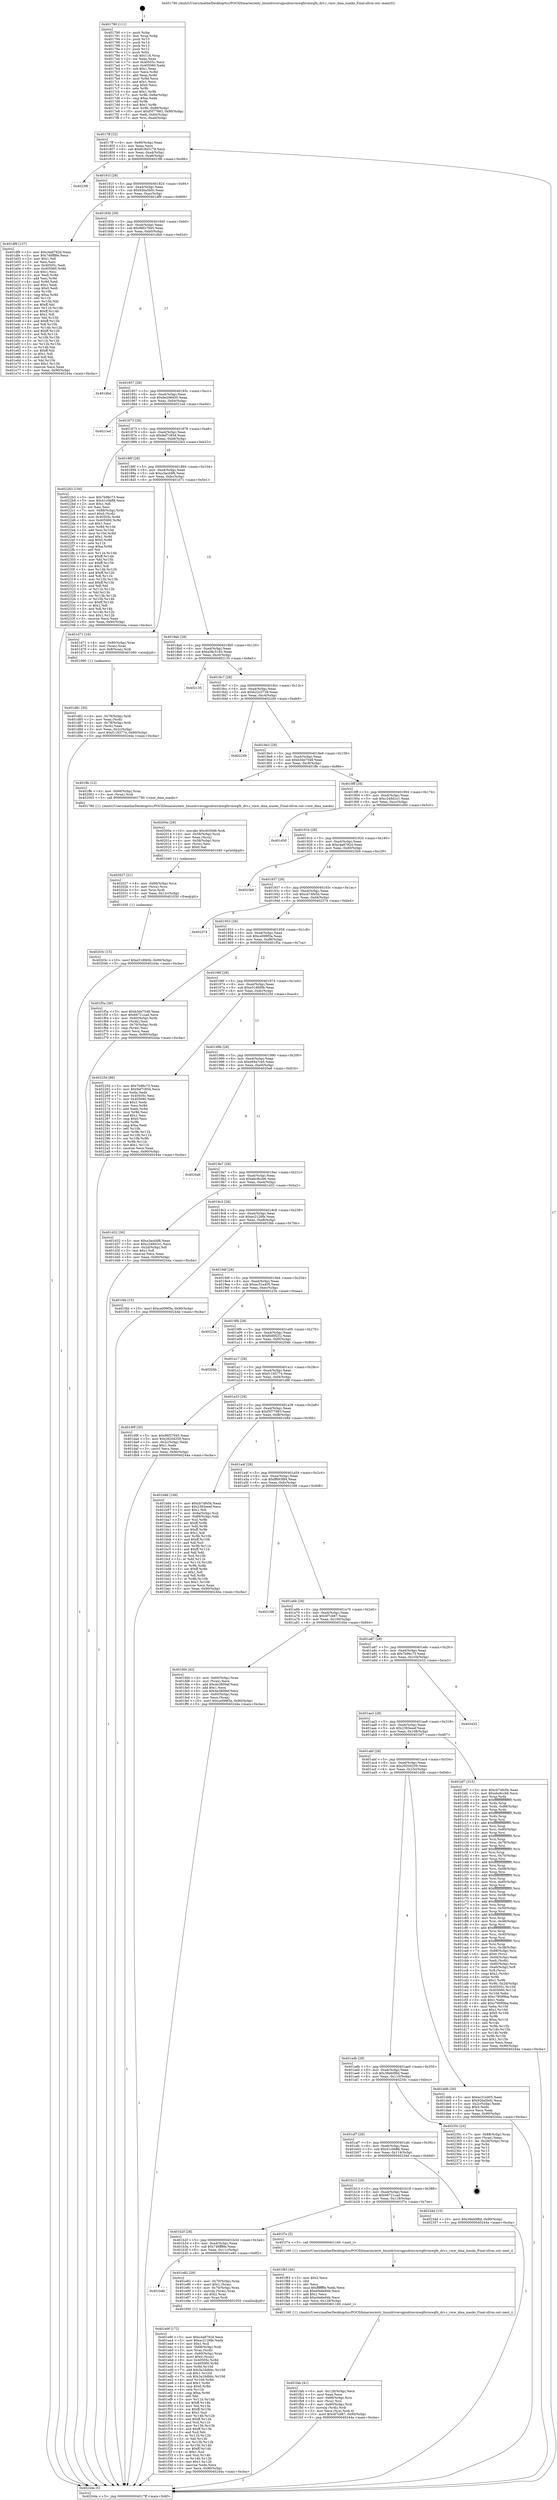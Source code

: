 digraph "0x401790" {
  label = "0x401790 (/mnt/c/Users/mathe/Desktop/tcc/POCII/binaries/extr_linuxdriversgpudrmvmwgfxvmwgfx_drv.c_vmw_dma_masks_Final-ollvm.out::main(0))"
  labelloc = "t"
  node[shape=record]

  Entry [label="",width=0.3,height=0.3,shape=circle,fillcolor=black,style=filled]
  "0x4017ff" [label="{
     0x4017ff [32]\l
     | [instrs]\l
     &nbsp;&nbsp;0x4017ff \<+6\>: mov -0x90(%rbp),%eax\l
     &nbsp;&nbsp;0x401805 \<+2\>: mov %eax,%ecx\l
     &nbsp;&nbsp;0x401807 \<+6\>: sub $0x81845179,%ecx\l
     &nbsp;&nbsp;0x40180d \<+6\>: mov %eax,-0xa4(%rbp)\l
     &nbsp;&nbsp;0x401813 \<+6\>: mov %ecx,-0xa8(%rbp)\l
     &nbsp;&nbsp;0x401819 \<+6\>: je 00000000004023f6 \<main+0xc66\>\l
  }"]
  "0x4023f6" [label="{
     0x4023f6\l
  }", style=dashed]
  "0x40181f" [label="{
     0x40181f [28]\l
     | [instrs]\l
     &nbsp;&nbsp;0x40181f \<+5\>: jmp 0000000000401824 \<main+0x94\>\l
     &nbsp;&nbsp;0x401824 \<+6\>: mov -0xa4(%rbp),%eax\l
     &nbsp;&nbsp;0x40182a \<+5\>: sub $0x926a5b0c,%eax\l
     &nbsp;&nbsp;0x40182f \<+6\>: mov %eax,-0xac(%rbp)\l
     &nbsp;&nbsp;0x401835 \<+6\>: je 0000000000401df9 \<main+0x669\>\l
  }"]
  Exit [label="",width=0.3,height=0.3,shape=circle,fillcolor=black,style=filled,peripheries=2]
  "0x401df9" [label="{
     0x401df9 [137]\l
     | [instrs]\l
     &nbsp;&nbsp;0x401df9 \<+5\>: mov $0xc4a8792d,%eax\l
     &nbsp;&nbsp;0x401dfe \<+5\>: mov $0x746ff8fe,%ecx\l
     &nbsp;&nbsp;0x401e03 \<+2\>: mov $0x1,%dl\l
     &nbsp;&nbsp;0x401e05 \<+2\>: xor %esi,%esi\l
     &nbsp;&nbsp;0x401e07 \<+7\>: mov 0x40505c,%edi\l
     &nbsp;&nbsp;0x401e0e \<+8\>: mov 0x405060,%r8d\l
     &nbsp;&nbsp;0x401e16 \<+3\>: sub $0x1,%esi\l
     &nbsp;&nbsp;0x401e19 \<+3\>: mov %edi,%r9d\l
     &nbsp;&nbsp;0x401e1c \<+3\>: add %esi,%r9d\l
     &nbsp;&nbsp;0x401e1f \<+4\>: imul %r9d,%edi\l
     &nbsp;&nbsp;0x401e23 \<+3\>: and $0x1,%edi\l
     &nbsp;&nbsp;0x401e26 \<+3\>: cmp $0x0,%edi\l
     &nbsp;&nbsp;0x401e29 \<+4\>: sete %r10b\l
     &nbsp;&nbsp;0x401e2d \<+4\>: cmp $0xa,%r8d\l
     &nbsp;&nbsp;0x401e31 \<+4\>: setl %r11b\l
     &nbsp;&nbsp;0x401e35 \<+3\>: mov %r10b,%bl\l
     &nbsp;&nbsp;0x401e38 \<+3\>: xor $0xff,%bl\l
     &nbsp;&nbsp;0x401e3b \<+3\>: mov %r11b,%r14b\l
     &nbsp;&nbsp;0x401e3e \<+4\>: xor $0xff,%r14b\l
     &nbsp;&nbsp;0x401e42 \<+3\>: xor $0x1,%dl\l
     &nbsp;&nbsp;0x401e45 \<+3\>: mov %bl,%r15b\l
     &nbsp;&nbsp;0x401e48 \<+4\>: and $0xff,%r15b\l
     &nbsp;&nbsp;0x401e4c \<+3\>: and %dl,%r10b\l
     &nbsp;&nbsp;0x401e4f \<+3\>: mov %r14b,%r12b\l
     &nbsp;&nbsp;0x401e52 \<+4\>: and $0xff,%r12b\l
     &nbsp;&nbsp;0x401e56 \<+3\>: and %dl,%r11b\l
     &nbsp;&nbsp;0x401e59 \<+3\>: or %r10b,%r15b\l
     &nbsp;&nbsp;0x401e5c \<+3\>: or %r11b,%r12b\l
     &nbsp;&nbsp;0x401e5f \<+3\>: xor %r12b,%r15b\l
     &nbsp;&nbsp;0x401e62 \<+3\>: or %r14b,%bl\l
     &nbsp;&nbsp;0x401e65 \<+3\>: xor $0xff,%bl\l
     &nbsp;&nbsp;0x401e68 \<+3\>: or $0x1,%dl\l
     &nbsp;&nbsp;0x401e6b \<+2\>: and %dl,%bl\l
     &nbsp;&nbsp;0x401e6d \<+3\>: or %bl,%r15b\l
     &nbsp;&nbsp;0x401e70 \<+4\>: test $0x1,%r15b\l
     &nbsp;&nbsp;0x401e74 \<+3\>: cmovne %ecx,%eax\l
     &nbsp;&nbsp;0x401e77 \<+6\>: mov %eax,-0x90(%rbp)\l
     &nbsp;&nbsp;0x401e7d \<+5\>: jmp 000000000040244a \<main+0xcba\>\l
  }"]
  "0x40183b" [label="{
     0x40183b [28]\l
     | [instrs]\l
     &nbsp;&nbsp;0x40183b \<+5\>: jmp 0000000000401840 \<main+0xb0\>\l
     &nbsp;&nbsp;0x401840 \<+6\>: mov -0xa4(%rbp),%eax\l
     &nbsp;&nbsp;0x401846 \<+5\>: sub $0x96f27845,%eax\l
     &nbsp;&nbsp;0x40184b \<+6\>: mov %eax,-0xb0(%rbp)\l
     &nbsp;&nbsp;0x401851 \<+6\>: je 0000000000401dbd \<main+0x62d\>\l
  }"]
  "0x40203c" [label="{
     0x40203c [15]\l
     | [instrs]\l
     &nbsp;&nbsp;0x40203c \<+10\>: movl $0xe518fd0b,-0x90(%rbp)\l
     &nbsp;&nbsp;0x402046 \<+5\>: jmp 000000000040244a \<main+0xcba\>\l
  }"]
  "0x401dbd" [label="{
     0x401dbd\l
  }", style=dashed]
  "0x401857" [label="{
     0x401857 [28]\l
     | [instrs]\l
     &nbsp;&nbsp;0x401857 \<+5\>: jmp 000000000040185c \<main+0xcc\>\l
     &nbsp;&nbsp;0x40185c \<+6\>: mov -0xa4(%rbp),%eax\l
     &nbsp;&nbsp;0x401862 \<+5\>: sub $0x9e296455,%eax\l
     &nbsp;&nbsp;0x401867 \<+6\>: mov %eax,-0xb4(%rbp)\l
     &nbsp;&nbsp;0x40186d \<+6\>: je 00000000004021ed \<main+0xa5d\>\l
  }"]
  "0x402027" [label="{
     0x402027 [21]\l
     | [instrs]\l
     &nbsp;&nbsp;0x402027 \<+4\>: mov -0x68(%rbp),%rcx\l
     &nbsp;&nbsp;0x40202b \<+3\>: mov (%rcx),%rcx\l
     &nbsp;&nbsp;0x40202e \<+3\>: mov %rcx,%rdi\l
     &nbsp;&nbsp;0x402031 \<+6\>: mov %eax,-0x12c(%rbp)\l
     &nbsp;&nbsp;0x402037 \<+5\>: call 0000000000401030 \<free@plt\>\l
     | [calls]\l
     &nbsp;&nbsp;0x401030 \{1\} (unknown)\l
  }"]
  "0x4021ed" [label="{
     0x4021ed\l
  }", style=dashed]
  "0x401873" [label="{
     0x401873 [28]\l
     | [instrs]\l
     &nbsp;&nbsp;0x401873 \<+5\>: jmp 0000000000401878 \<main+0xe8\>\l
     &nbsp;&nbsp;0x401878 \<+6\>: mov -0xa4(%rbp),%eax\l
     &nbsp;&nbsp;0x40187e \<+5\>: sub $0x9ef7c854,%eax\l
     &nbsp;&nbsp;0x401883 \<+6\>: mov %eax,-0xb8(%rbp)\l
     &nbsp;&nbsp;0x401889 \<+6\>: je 00000000004022b3 \<main+0xb23\>\l
  }"]
  "0x40200a" [label="{
     0x40200a [29]\l
     | [instrs]\l
     &nbsp;&nbsp;0x40200a \<+10\>: movabs $0x4030d6,%rdi\l
     &nbsp;&nbsp;0x402014 \<+4\>: mov -0x58(%rbp),%rcx\l
     &nbsp;&nbsp;0x402018 \<+2\>: mov %eax,(%rcx)\l
     &nbsp;&nbsp;0x40201a \<+4\>: mov -0x58(%rbp),%rcx\l
     &nbsp;&nbsp;0x40201e \<+2\>: mov (%rcx),%esi\l
     &nbsp;&nbsp;0x402020 \<+2\>: mov $0x0,%al\l
     &nbsp;&nbsp;0x402022 \<+5\>: call 0000000000401040 \<printf@plt\>\l
     | [calls]\l
     &nbsp;&nbsp;0x401040 \{1\} (unknown)\l
  }"]
  "0x4022b3" [label="{
     0x4022b3 [154]\l
     | [instrs]\l
     &nbsp;&nbsp;0x4022b3 \<+5\>: mov $0x7b96c73,%eax\l
     &nbsp;&nbsp;0x4022b8 \<+5\>: mov $0x41c0bff4,%ecx\l
     &nbsp;&nbsp;0x4022bd \<+2\>: mov $0x1,%dl\l
     &nbsp;&nbsp;0x4022bf \<+2\>: xor %esi,%esi\l
     &nbsp;&nbsp;0x4022c1 \<+7\>: mov -0x88(%rbp),%rdi\l
     &nbsp;&nbsp;0x4022c8 \<+6\>: movl $0x0,(%rdi)\l
     &nbsp;&nbsp;0x4022ce \<+8\>: mov 0x40505c,%r8d\l
     &nbsp;&nbsp;0x4022d6 \<+8\>: mov 0x405060,%r9d\l
     &nbsp;&nbsp;0x4022de \<+3\>: sub $0x1,%esi\l
     &nbsp;&nbsp;0x4022e1 \<+3\>: mov %r8d,%r10d\l
     &nbsp;&nbsp;0x4022e4 \<+3\>: add %esi,%r10d\l
     &nbsp;&nbsp;0x4022e7 \<+4\>: imul %r10d,%r8d\l
     &nbsp;&nbsp;0x4022eb \<+4\>: and $0x1,%r8d\l
     &nbsp;&nbsp;0x4022ef \<+4\>: cmp $0x0,%r8d\l
     &nbsp;&nbsp;0x4022f3 \<+4\>: sete %r11b\l
     &nbsp;&nbsp;0x4022f7 \<+4\>: cmp $0xa,%r9d\l
     &nbsp;&nbsp;0x4022fb \<+3\>: setl %bl\l
     &nbsp;&nbsp;0x4022fe \<+3\>: mov %r11b,%r14b\l
     &nbsp;&nbsp;0x402301 \<+4\>: xor $0xff,%r14b\l
     &nbsp;&nbsp;0x402305 \<+3\>: mov %bl,%r15b\l
     &nbsp;&nbsp;0x402308 \<+4\>: xor $0xff,%r15b\l
     &nbsp;&nbsp;0x40230c \<+3\>: xor $0x1,%dl\l
     &nbsp;&nbsp;0x40230f \<+3\>: mov %r14b,%r12b\l
     &nbsp;&nbsp;0x402312 \<+4\>: and $0xff,%r12b\l
     &nbsp;&nbsp;0x402316 \<+3\>: and %dl,%r11b\l
     &nbsp;&nbsp;0x402319 \<+3\>: mov %r15b,%r13b\l
     &nbsp;&nbsp;0x40231c \<+4\>: and $0xff,%r13b\l
     &nbsp;&nbsp;0x402320 \<+2\>: and %dl,%bl\l
     &nbsp;&nbsp;0x402322 \<+3\>: or %r11b,%r12b\l
     &nbsp;&nbsp;0x402325 \<+3\>: or %bl,%r13b\l
     &nbsp;&nbsp;0x402328 \<+3\>: xor %r13b,%r12b\l
     &nbsp;&nbsp;0x40232b \<+3\>: or %r15b,%r14b\l
     &nbsp;&nbsp;0x40232e \<+4\>: xor $0xff,%r14b\l
     &nbsp;&nbsp;0x402332 \<+3\>: or $0x1,%dl\l
     &nbsp;&nbsp;0x402335 \<+3\>: and %dl,%r14b\l
     &nbsp;&nbsp;0x402338 \<+3\>: or %r14b,%r12b\l
     &nbsp;&nbsp;0x40233b \<+4\>: test $0x1,%r12b\l
     &nbsp;&nbsp;0x40233f \<+3\>: cmovne %ecx,%eax\l
     &nbsp;&nbsp;0x402342 \<+6\>: mov %eax,-0x90(%rbp)\l
     &nbsp;&nbsp;0x402348 \<+5\>: jmp 000000000040244a \<main+0xcba\>\l
  }"]
  "0x40188f" [label="{
     0x40188f [28]\l
     | [instrs]\l
     &nbsp;&nbsp;0x40188f \<+5\>: jmp 0000000000401894 \<main+0x104\>\l
     &nbsp;&nbsp;0x401894 \<+6\>: mov -0xa4(%rbp),%eax\l
     &nbsp;&nbsp;0x40189a \<+5\>: sub $0xa3acd4f6,%eax\l
     &nbsp;&nbsp;0x40189f \<+6\>: mov %eax,-0xbc(%rbp)\l
     &nbsp;&nbsp;0x4018a5 \<+6\>: je 0000000000401d71 \<main+0x5e1\>\l
  }"]
  "0x401fab" [label="{
     0x401fab [41]\l
     | [instrs]\l
     &nbsp;&nbsp;0x401fab \<+6\>: mov -0x128(%rbp),%ecx\l
     &nbsp;&nbsp;0x401fb1 \<+3\>: imul %eax,%ecx\l
     &nbsp;&nbsp;0x401fb4 \<+4\>: mov -0x68(%rbp),%rsi\l
     &nbsp;&nbsp;0x401fb8 \<+3\>: mov (%rsi),%rsi\l
     &nbsp;&nbsp;0x401fbb \<+4\>: mov -0x60(%rbp),%rdi\l
     &nbsp;&nbsp;0x401fbf \<+3\>: movslq (%rdi),%rdi\l
     &nbsp;&nbsp;0x401fc2 \<+3\>: mov %ecx,(%rsi,%rdi,4)\l
     &nbsp;&nbsp;0x401fc5 \<+10\>: movl $0x4f7cb87,-0x90(%rbp)\l
     &nbsp;&nbsp;0x401fcf \<+5\>: jmp 000000000040244a \<main+0xcba\>\l
  }"]
  "0x401d71" [label="{
     0x401d71 [16]\l
     | [instrs]\l
     &nbsp;&nbsp;0x401d71 \<+4\>: mov -0x80(%rbp),%rax\l
     &nbsp;&nbsp;0x401d75 \<+3\>: mov (%rax),%rax\l
     &nbsp;&nbsp;0x401d78 \<+4\>: mov 0x8(%rax),%rdi\l
     &nbsp;&nbsp;0x401d7c \<+5\>: call 0000000000401060 \<atoi@plt\>\l
     | [calls]\l
     &nbsp;&nbsp;0x401060 \{1\} (unknown)\l
  }"]
  "0x4018ab" [label="{
     0x4018ab [28]\l
     | [instrs]\l
     &nbsp;&nbsp;0x4018ab \<+5\>: jmp 00000000004018b0 \<main+0x120\>\l
     &nbsp;&nbsp;0x4018b0 \<+6\>: mov -0xa4(%rbp),%eax\l
     &nbsp;&nbsp;0x4018b6 \<+5\>: sub $0xa58c5183,%eax\l
     &nbsp;&nbsp;0x4018bb \<+6\>: mov %eax,-0xc0(%rbp)\l
     &nbsp;&nbsp;0x4018c1 \<+6\>: je 0000000000402135 \<main+0x9a5\>\l
  }"]
  "0x401f83" [label="{
     0x401f83 [40]\l
     | [instrs]\l
     &nbsp;&nbsp;0x401f83 \<+5\>: mov $0x2,%ecx\l
     &nbsp;&nbsp;0x401f88 \<+1\>: cltd\l
     &nbsp;&nbsp;0x401f89 \<+2\>: idiv %ecx\l
     &nbsp;&nbsp;0x401f8b \<+6\>: imul $0xfffffffe,%edx,%ecx\l
     &nbsp;&nbsp;0x401f91 \<+6\>: sub $0xe0e6e94b,%ecx\l
     &nbsp;&nbsp;0x401f97 \<+3\>: add $0x1,%ecx\l
     &nbsp;&nbsp;0x401f9a \<+6\>: add $0xe0e6e94b,%ecx\l
     &nbsp;&nbsp;0x401fa0 \<+6\>: mov %ecx,-0x128(%rbp)\l
     &nbsp;&nbsp;0x401fa6 \<+5\>: call 0000000000401160 \<next_i\>\l
     | [calls]\l
     &nbsp;&nbsp;0x401160 \{1\} (/mnt/c/Users/mathe/Desktop/tcc/POCII/binaries/extr_linuxdriversgpudrmvmwgfxvmwgfx_drv.c_vmw_dma_masks_Final-ollvm.out::next_i)\l
  }"]
  "0x402135" [label="{
     0x402135\l
  }", style=dashed]
  "0x4018c7" [label="{
     0x4018c7 [28]\l
     | [instrs]\l
     &nbsp;&nbsp;0x4018c7 \<+5\>: jmp 00000000004018cc \<main+0x13c\>\l
     &nbsp;&nbsp;0x4018cc \<+6\>: mov -0xa4(%rbp),%eax\l
     &nbsp;&nbsp;0x4018d2 \<+5\>: sub $0xb22c3738,%eax\l
     &nbsp;&nbsp;0x4018d7 \<+6\>: mov %eax,-0xc4(%rbp)\l
     &nbsp;&nbsp;0x4018dd \<+6\>: je 0000000000402249 \<main+0xab9\>\l
  }"]
  "0x401e9f" [label="{
     0x401e9f [172]\l
     | [instrs]\l
     &nbsp;&nbsp;0x401e9f \<+5\>: mov $0xc4a8792d,%ecx\l
     &nbsp;&nbsp;0x401ea4 \<+5\>: mov $0xec2126fe,%edx\l
     &nbsp;&nbsp;0x401ea9 \<+3\>: mov $0x1,%sil\l
     &nbsp;&nbsp;0x401eac \<+4\>: mov -0x68(%rbp),%rdi\l
     &nbsp;&nbsp;0x401eb0 \<+3\>: mov %rax,(%rdi)\l
     &nbsp;&nbsp;0x401eb3 \<+4\>: mov -0x60(%rbp),%rax\l
     &nbsp;&nbsp;0x401eb7 \<+6\>: movl $0x0,(%rax)\l
     &nbsp;&nbsp;0x401ebd \<+8\>: mov 0x40505c,%r8d\l
     &nbsp;&nbsp;0x401ec5 \<+8\>: mov 0x405060,%r9d\l
     &nbsp;&nbsp;0x401ecd \<+3\>: mov %r8d,%r10d\l
     &nbsp;&nbsp;0x401ed0 \<+7\>: add $0x3a16dbbc,%r10d\l
     &nbsp;&nbsp;0x401ed7 \<+4\>: sub $0x1,%r10d\l
     &nbsp;&nbsp;0x401edb \<+7\>: sub $0x3a16dbbc,%r10d\l
     &nbsp;&nbsp;0x401ee2 \<+4\>: imul %r10d,%r8d\l
     &nbsp;&nbsp;0x401ee6 \<+4\>: and $0x1,%r8d\l
     &nbsp;&nbsp;0x401eea \<+4\>: cmp $0x0,%r8d\l
     &nbsp;&nbsp;0x401eee \<+4\>: sete %r11b\l
     &nbsp;&nbsp;0x401ef2 \<+4\>: cmp $0xa,%r9d\l
     &nbsp;&nbsp;0x401ef6 \<+3\>: setl %bl\l
     &nbsp;&nbsp;0x401ef9 \<+3\>: mov %r11b,%r14b\l
     &nbsp;&nbsp;0x401efc \<+4\>: xor $0xff,%r14b\l
     &nbsp;&nbsp;0x401f00 \<+3\>: mov %bl,%r15b\l
     &nbsp;&nbsp;0x401f03 \<+4\>: xor $0xff,%r15b\l
     &nbsp;&nbsp;0x401f07 \<+4\>: xor $0x1,%sil\l
     &nbsp;&nbsp;0x401f0b \<+3\>: mov %r14b,%r12b\l
     &nbsp;&nbsp;0x401f0e \<+4\>: and $0xff,%r12b\l
     &nbsp;&nbsp;0x401f12 \<+3\>: and %sil,%r11b\l
     &nbsp;&nbsp;0x401f15 \<+3\>: mov %r15b,%r13b\l
     &nbsp;&nbsp;0x401f18 \<+4\>: and $0xff,%r13b\l
     &nbsp;&nbsp;0x401f1c \<+3\>: and %sil,%bl\l
     &nbsp;&nbsp;0x401f1f \<+3\>: or %r11b,%r12b\l
     &nbsp;&nbsp;0x401f22 \<+3\>: or %bl,%r13b\l
     &nbsp;&nbsp;0x401f25 \<+3\>: xor %r13b,%r12b\l
     &nbsp;&nbsp;0x401f28 \<+3\>: or %r15b,%r14b\l
     &nbsp;&nbsp;0x401f2b \<+4\>: xor $0xff,%r14b\l
     &nbsp;&nbsp;0x401f2f \<+4\>: or $0x1,%sil\l
     &nbsp;&nbsp;0x401f33 \<+3\>: and %sil,%r14b\l
     &nbsp;&nbsp;0x401f36 \<+3\>: or %r14b,%r12b\l
     &nbsp;&nbsp;0x401f39 \<+4\>: test $0x1,%r12b\l
     &nbsp;&nbsp;0x401f3d \<+3\>: cmovne %edx,%ecx\l
     &nbsp;&nbsp;0x401f40 \<+6\>: mov %ecx,-0x90(%rbp)\l
     &nbsp;&nbsp;0x401f46 \<+5\>: jmp 000000000040244a \<main+0xcba\>\l
  }"]
  "0x402249" [label="{
     0x402249\l
  }", style=dashed]
  "0x4018e3" [label="{
     0x4018e3 [28]\l
     | [instrs]\l
     &nbsp;&nbsp;0x4018e3 \<+5\>: jmp 00000000004018e8 \<main+0x158\>\l
     &nbsp;&nbsp;0x4018e8 \<+6\>: mov -0xa4(%rbp),%eax\l
     &nbsp;&nbsp;0x4018ee \<+5\>: sub $0xb3de7548,%eax\l
     &nbsp;&nbsp;0x4018f3 \<+6\>: mov %eax,-0xc8(%rbp)\l
     &nbsp;&nbsp;0x4018f9 \<+6\>: je 0000000000401ffe \<main+0x86e\>\l
  }"]
  "0x401b4b" [label="{
     0x401b4b\l
  }", style=dashed]
  "0x401ffe" [label="{
     0x401ffe [12]\l
     | [instrs]\l
     &nbsp;&nbsp;0x401ffe \<+4\>: mov -0x68(%rbp),%rax\l
     &nbsp;&nbsp;0x402002 \<+3\>: mov (%rax),%rdi\l
     &nbsp;&nbsp;0x402005 \<+5\>: call 0000000000401780 \<vmw_dma_masks\>\l
     | [calls]\l
     &nbsp;&nbsp;0x401780 \{1\} (/mnt/c/Users/mathe/Desktop/tcc/POCII/binaries/extr_linuxdriversgpudrmvmwgfxvmwgfx_drv.c_vmw_dma_masks_Final-ollvm.out::vmw_dma_masks)\l
  }"]
  "0x4018ff" [label="{
     0x4018ff [28]\l
     | [instrs]\l
     &nbsp;&nbsp;0x4018ff \<+5\>: jmp 0000000000401904 \<main+0x174\>\l
     &nbsp;&nbsp;0x401904 \<+6\>: mov -0xa4(%rbp),%eax\l
     &nbsp;&nbsp;0x40190a \<+5\>: sub $0xc249d1e1,%eax\l
     &nbsp;&nbsp;0x40190f \<+6\>: mov %eax,-0xcc(%rbp)\l
     &nbsp;&nbsp;0x401915 \<+6\>: je 0000000000401d50 \<main+0x5c0\>\l
  }"]
  "0x401e82" [label="{
     0x401e82 [29]\l
     | [instrs]\l
     &nbsp;&nbsp;0x401e82 \<+4\>: mov -0x70(%rbp),%rax\l
     &nbsp;&nbsp;0x401e86 \<+6\>: movl $0x1,(%rax)\l
     &nbsp;&nbsp;0x401e8c \<+4\>: mov -0x70(%rbp),%rax\l
     &nbsp;&nbsp;0x401e90 \<+3\>: movslq (%rax),%rax\l
     &nbsp;&nbsp;0x401e93 \<+4\>: shl $0x2,%rax\l
     &nbsp;&nbsp;0x401e97 \<+3\>: mov %rax,%rdi\l
     &nbsp;&nbsp;0x401e9a \<+5\>: call 0000000000401050 \<malloc@plt\>\l
     | [calls]\l
     &nbsp;&nbsp;0x401050 \{1\} (unknown)\l
  }"]
  "0x401d50" [label="{
     0x401d50\l
  }", style=dashed]
  "0x40191b" [label="{
     0x40191b [28]\l
     | [instrs]\l
     &nbsp;&nbsp;0x40191b \<+5\>: jmp 0000000000401920 \<main+0x190\>\l
     &nbsp;&nbsp;0x401920 \<+6\>: mov -0xa4(%rbp),%eax\l
     &nbsp;&nbsp;0x401926 \<+5\>: sub $0xc4a8792d,%eax\l
     &nbsp;&nbsp;0x40192b \<+6\>: mov %eax,-0xd0(%rbp)\l
     &nbsp;&nbsp;0x401931 \<+6\>: je 00000000004023b9 \<main+0xc29\>\l
  }"]
  "0x401b2f" [label="{
     0x401b2f [28]\l
     | [instrs]\l
     &nbsp;&nbsp;0x401b2f \<+5\>: jmp 0000000000401b34 \<main+0x3a4\>\l
     &nbsp;&nbsp;0x401b34 \<+6\>: mov -0xa4(%rbp),%eax\l
     &nbsp;&nbsp;0x401b3a \<+5\>: sub $0x746ff8fe,%eax\l
     &nbsp;&nbsp;0x401b3f \<+6\>: mov %eax,-0x11c(%rbp)\l
     &nbsp;&nbsp;0x401b45 \<+6\>: je 0000000000401e82 \<main+0x6f2\>\l
  }"]
  "0x4023b9" [label="{
     0x4023b9\l
  }", style=dashed]
  "0x401937" [label="{
     0x401937 [28]\l
     | [instrs]\l
     &nbsp;&nbsp;0x401937 \<+5\>: jmp 000000000040193c \<main+0x1ac\>\l
     &nbsp;&nbsp;0x40193c \<+6\>: mov -0xa4(%rbp),%eax\l
     &nbsp;&nbsp;0x401942 \<+5\>: sub $0xcb74fe5b,%eax\l
     &nbsp;&nbsp;0x401947 \<+6\>: mov %eax,-0xd4(%rbp)\l
     &nbsp;&nbsp;0x40194d \<+6\>: je 0000000000402374 \<main+0xbe4\>\l
  }"]
  "0x401f7e" [label="{
     0x401f7e [5]\l
     | [instrs]\l
     &nbsp;&nbsp;0x401f7e \<+5\>: call 0000000000401160 \<next_i\>\l
     | [calls]\l
     &nbsp;&nbsp;0x401160 \{1\} (/mnt/c/Users/mathe/Desktop/tcc/POCII/binaries/extr_linuxdriversgpudrmvmwgfxvmwgfx_drv.c_vmw_dma_masks_Final-ollvm.out::next_i)\l
  }"]
  "0x402374" [label="{
     0x402374\l
  }", style=dashed]
  "0x401953" [label="{
     0x401953 [28]\l
     | [instrs]\l
     &nbsp;&nbsp;0x401953 \<+5\>: jmp 0000000000401958 \<main+0x1c8\>\l
     &nbsp;&nbsp;0x401958 \<+6\>: mov -0xa4(%rbp),%eax\l
     &nbsp;&nbsp;0x40195e \<+5\>: sub $0xce099f3a,%eax\l
     &nbsp;&nbsp;0x401963 \<+6\>: mov %eax,-0xd8(%rbp)\l
     &nbsp;&nbsp;0x401969 \<+6\>: je 0000000000401f5a \<main+0x7ca\>\l
  }"]
  "0x401b13" [label="{
     0x401b13 [28]\l
     | [instrs]\l
     &nbsp;&nbsp;0x401b13 \<+5\>: jmp 0000000000401b18 \<main+0x388\>\l
     &nbsp;&nbsp;0x401b18 \<+6\>: mov -0xa4(%rbp),%eax\l
     &nbsp;&nbsp;0x401b1e \<+5\>: sub $0x66721cad,%eax\l
     &nbsp;&nbsp;0x401b23 \<+6\>: mov %eax,-0x118(%rbp)\l
     &nbsp;&nbsp;0x401b29 \<+6\>: je 0000000000401f7e \<main+0x7ee\>\l
  }"]
  "0x401f5a" [label="{
     0x401f5a [36]\l
     | [instrs]\l
     &nbsp;&nbsp;0x401f5a \<+5\>: mov $0xb3de7548,%eax\l
     &nbsp;&nbsp;0x401f5f \<+5\>: mov $0x66721cad,%ecx\l
     &nbsp;&nbsp;0x401f64 \<+4\>: mov -0x60(%rbp),%rdx\l
     &nbsp;&nbsp;0x401f68 \<+2\>: mov (%rdx),%esi\l
     &nbsp;&nbsp;0x401f6a \<+4\>: mov -0x70(%rbp),%rdx\l
     &nbsp;&nbsp;0x401f6e \<+2\>: cmp (%rdx),%esi\l
     &nbsp;&nbsp;0x401f70 \<+3\>: cmovl %ecx,%eax\l
     &nbsp;&nbsp;0x401f73 \<+6\>: mov %eax,-0x90(%rbp)\l
     &nbsp;&nbsp;0x401f79 \<+5\>: jmp 000000000040244a \<main+0xcba\>\l
  }"]
  "0x40196f" [label="{
     0x40196f [28]\l
     | [instrs]\l
     &nbsp;&nbsp;0x40196f \<+5\>: jmp 0000000000401974 \<main+0x1e4\>\l
     &nbsp;&nbsp;0x401974 \<+6\>: mov -0xa4(%rbp),%eax\l
     &nbsp;&nbsp;0x40197a \<+5\>: sub $0xe518fd0b,%eax\l
     &nbsp;&nbsp;0x40197f \<+6\>: mov %eax,-0xdc(%rbp)\l
     &nbsp;&nbsp;0x401985 \<+6\>: je 000000000040225d \<main+0xacd\>\l
  }"]
  "0x40234d" [label="{
     0x40234d [15]\l
     | [instrs]\l
     &nbsp;&nbsp;0x40234d \<+10\>: movl $0x38eb0f6d,-0x90(%rbp)\l
     &nbsp;&nbsp;0x402357 \<+5\>: jmp 000000000040244a \<main+0xcba\>\l
  }"]
  "0x40225d" [label="{
     0x40225d [86]\l
     | [instrs]\l
     &nbsp;&nbsp;0x40225d \<+5\>: mov $0x7b96c73,%eax\l
     &nbsp;&nbsp;0x402262 \<+5\>: mov $0x9ef7c854,%ecx\l
     &nbsp;&nbsp;0x402267 \<+2\>: xor %edx,%edx\l
     &nbsp;&nbsp;0x402269 \<+7\>: mov 0x40505c,%esi\l
     &nbsp;&nbsp;0x402270 \<+7\>: mov 0x405060,%edi\l
     &nbsp;&nbsp;0x402277 \<+3\>: sub $0x1,%edx\l
     &nbsp;&nbsp;0x40227a \<+3\>: mov %esi,%r8d\l
     &nbsp;&nbsp;0x40227d \<+3\>: add %edx,%r8d\l
     &nbsp;&nbsp;0x402280 \<+4\>: imul %r8d,%esi\l
     &nbsp;&nbsp;0x402284 \<+3\>: and $0x1,%esi\l
     &nbsp;&nbsp;0x402287 \<+3\>: cmp $0x0,%esi\l
     &nbsp;&nbsp;0x40228a \<+4\>: sete %r9b\l
     &nbsp;&nbsp;0x40228e \<+3\>: cmp $0xa,%edi\l
     &nbsp;&nbsp;0x402291 \<+4\>: setl %r10b\l
     &nbsp;&nbsp;0x402295 \<+3\>: mov %r9b,%r11b\l
     &nbsp;&nbsp;0x402298 \<+3\>: and %r10b,%r11b\l
     &nbsp;&nbsp;0x40229b \<+3\>: xor %r10b,%r9b\l
     &nbsp;&nbsp;0x40229e \<+3\>: or %r9b,%r11b\l
     &nbsp;&nbsp;0x4022a1 \<+4\>: test $0x1,%r11b\l
     &nbsp;&nbsp;0x4022a5 \<+3\>: cmovne %ecx,%eax\l
     &nbsp;&nbsp;0x4022a8 \<+6\>: mov %eax,-0x90(%rbp)\l
     &nbsp;&nbsp;0x4022ae \<+5\>: jmp 000000000040244a \<main+0xcba\>\l
  }"]
  "0x40198b" [label="{
     0x40198b [28]\l
     | [instrs]\l
     &nbsp;&nbsp;0x40198b \<+5\>: jmp 0000000000401990 \<main+0x200\>\l
     &nbsp;&nbsp;0x401990 \<+6\>: mov -0xa4(%rbp),%eax\l
     &nbsp;&nbsp;0x401996 \<+5\>: sub $0xe84a7ce5,%eax\l
     &nbsp;&nbsp;0x40199b \<+6\>: mov %eax,-0xe0(%rbp)\l
     &nbsp;&nbsp;0x4019a1 \<+6\>: je 00000000004020a6 \<main+0x916\>\l
  }"]
  "0x401af7" [label="{
     0x401af7 [28]\l
     | [instrs]\l
     &nbsp;&nbsp;0x401af7 \<+5\>: jmp 0000000000401afc \<main+0x36c\>\l
     &nbsp;&nbsp;0x401afc \<+6\>: mov -0xa4(%rbp),%eax\l
     &nbsp;&nbsp;0x401b02 \<+5\>: sub $0x41c0bff4,%eax\l
     &nbsp;&nbsp;0x401b07 \<+6\>: mov %eax,-0x114(%rbp)\l
     &nbsp;&nbsp;0x401b0d \<+6\>: je 000000000040234d \<main+0xbbd\>\l
  }"]
  "0x4020a6" [label="{
     0x4020a6\l
  }", style=dashed]
  "0x4019a7" [label="{
     0x4019a7 [28]\l
     | [instrs]\l
     &nbsp;&nbsp;0x4019a7 \<+5\>: jmp 00000000004019ac \<main+0x21c\>\l
     &nbsp;&nbsp;0x4019ac \<+6\>: mov -0xa4(%rbp),%eax\l
     &nbsp;&nbsp;0x4019b2 \<+5\>: sub $0xebc8ccb6,%eax\l
     &nbsp;&nbsp;0x4019b7 \<+6\>: mov %eax,-0xe4(%rbp)\l
     &nbsp;&nbsp;0x4019bd \<+6\>: je 0000000000401d32 \<main+0x5a2\>\l
  }"]
  "0x40235c" [label="{
     0x40235c [24]\l
     | [instrs]\l
     &nbsp;&nbsp;0x40235c \<+7\>: mov -0x88(%rbp),%rax\l
     &nbsp;&nbsp;0x402363 \<+2\>: mov (%rax),%eax\l
     &nbsp;&nbsp;0x402365 \<+4\>: lea -0x28(%rbp),%rsp\l
     &nbsp;&nbsp;0x402369 \<+1\>: pop %rbx\l
     &nbsp;&nbsp;0x40236a \<+2\>: pop %r12\l
     &nbsp;&nbsp;0x40236c \<+2\>: pop %r13\l
     &nbsp;&nbsp;0x40236e \<+2\>: pop %r14\l
     &nbsp;&nbsp;0x402370 \<+2\>: pop %r15\l
     &nbsp;&nbsp;0x402372 \<+1\>: pop %rbp\l
     &nbsp;&nbsp;0x402373 \<+1\>: ret\l
  }"]
  "0x401d32" [label="{
     0x401d32 [30]\l
     | [instrs]\l
     &nbsp;&nbsp;0x401d32 \<+5\>: mov $0xa3acd4f6,%eax\l
     &nbsp;&nbsp;0x401d37 \<+5\>: mov $0xc249d1e1,%ecx\l
     &nbsp;&nbsp;0x401d3c \<+3\>: mov -0x2d(%rbp),%dl\l
     &nbsp;&nbsp;0x401d3f \<+3\>: test $0x1,%dl\l
     &nbsp;&nbsp;0x401d42 \<+3\>: cmovne %ecx,%eax\l
     &nbsp;&nbsp;0x401d45 \<+6\>: mov %eax,-0x90(%rbp)\l
     &nbsp;&nbsp;0x401d4b \<+5\>: jmp 000000000040244a \<main+0xcba\>\l
  }"]
  "0x4019c3" [label="{
     0x4019c3 [28]\l
     | [instrs]\l
     &nbsp;&nbsp;0x4019c3 \<+5\>: jmp 00000000004019c8 \<main+0x238\>\l
     &nbsp;&nbsp;0x4019c8 \<+6\>: mov -0xa4(%rbp),%eax\l
     &nbsp;&nbsp;0x4019ce \<+5\>: sub $0xec2126fe,%eax\l
     &nbsp;&nbsp;0x4019d3 \<+6\>: mov %eax,-0xe8(%rbp)\l
     &nbsp;&nbsp;0x4019d9 \<+6\>: je 0000000000401f4b \<main+0x7bb\>\l
  }"]
  "0x401adb" [label="{
     0x401adb [28]\l
     | [instrs]\l
     &nbsp;&nbsp;0x401adb \<+5\>: jmp 0000000000401ae0 \<main+0x350\>\l
     &nbsp;&nbsp;0x401ae0 \<+6\>: mov -0xa4(%rbp),%eax\l
     &nbsp;&nbsp;0x401ae6 \<+5\>: sub $0x38eb0f6d,%eax\l
     &nbsp;&nbsp;0x401aeb \<+6\>: mov %eax,-0x110(%rbp)\l
     &nbsp;&nbsp;0x401af1 \<+6\>: je 000000000040235c \<main+0xbcc\>\l
  }"]
  "0x401f4b" [label="{
     0x401f4b [15]\l
     | [instrs]\l
     &nbsp;&nbsp;0x401f4b \<+10\>: movl $0xce099f3a,-0x90(%rbp)\l
     &nbsp;&nbsp;0x401f55 \<+5\>: jmp 000000000040244a \<main+0xcba\>\l
  }"]
  "0x4019df" [label="{
     0x4019df [28]\l
     | [instrs]\l
     &nbsp;&nbsp;0x4019df \<+5\>: jmp 00000000004019e4 \<main+0x254\>\l
     &nbsp;&nbsp;0x4019e4 \<+6\>: mov -0xa4(%rbp),%eax\l
     &nbsp;&nbsp;0x4019ea \<+5\>: sub $0xec31e405,%eax\l
     &nbsp;&nbsp;0x4019ef \<+6\>: mov %eax,-0xec(%rbp)\l
     &nbsp;&nbsp;0x4019f5 \<+6\>: je 000000000040223a \<main+0xaaa\>\l
  }"]
  "0x401ddb" [label="{
     0x401ddb [30]\l
     | [instrs]\l
     &nbsp;&nbsp;0x401ddb \<+5\>: mov $0xec31e405,%eax\l
     &nbsp;&nbsp;0x401de0 \<+5\>: mov $0x926a5b0c,%ecx\l
     &nbsp;&nbsp;0x401de5 \<+3\>: mov -0x2c(%rbp),%edx\l
     &nbsp;&nbsp;0x401de8 \<+3\>: cmp $0x0,%edx\l
     &nbsp;&nbsp;0x401deb \<+3\>: cmove %ecx,%eax\l
     &nbsp;&nbsp;0x401dee \<+6\>: mov %eax,-0x90(%rbp)\l
     &nbsp;&nbsp;0x401df4 \<+5\>: jmp 000000000040244a \<main+0xcba\>\l
  }"]
  "0x40223a" [label="{
     0x40223a\l
  }", style=dashed]
  "0x4019fb" [label="{
     0x4019fb [28]\l
     | [instrs]\l
     &nbsp;&nbsp;0x4019fb \<+5\>: jmp 0000000000401a00 \<main+0x270\>\l
     &nbsp;&nbsp;0x401a00 \<+6\>: mov -0xa4(%rbp),%eax\l
     &nbsp;&nbsp;0x401a06 \<+5\>: sub $0xf0d0f252,%eax\l
     &nbsp;&nbsp;0x401a0b \<+6\>: mov %eax,-0xf0(%rbp)\l
     &nbsp;&nbsp;0x401a11 \<+6\>: je 000000000040204b \<main+0x8bb\>\l
  }"]
  "0x401d81" [label="{
     0x401d81 [30]\l
     | [instrs]\l
     &nbsp;&nbsp;0x401d81 \<+4\>: mov -0x78(%rbp),%rdi\l
     &nbsp;&nbsp;0x401d85 \<+2\>: mov %eax,(%rdi)\l
     &nbsp;&nbsp;0x401d87 \<+4\>: mov -0x78(%rbp),%rdi\l
     &nbsp;&nbsp;0x401d8b \<+2\>: mov (%rdi),%eax\l
     &nbsp;&nbsp;0x401d8d \<+3\>: mov %eax,-0x2c(%rbp)\l
     &nbsp;&nbsp;0x401d90 \<+10\>: movl $0xf1183774,-0x90(%rbp)\l
     &nbsp;&nbsp;0x401d9a \<+5\>: jmp 000000000040244a \<main+0xcba\>\l
  }"]
  "0x40204b" [label="{
     0x40204b\l
  }", style=dashed]
  "0x401a17" [label="{
     0x401a17 [28]\l
     | [instrs]\l
     &nbsp;&nbsp;0x401a17 \<+5\>: jmp 0000000000401a1c \<main+0x28c\>\l
     &nbsp;&nbsp;0x401a1c \<+6\>: mov -0xa4(%rbp),%eax\l
     &nbsp;&nbsp;0x401a22 \<+5\>: sub $0xf1183774,%eax\l
     &nbsp;&nbsp;0x401a27 \<+6\>: mov %eax,-0xf4(%rbp)\l
     &nbsp;&nbsp;0x401a2d \<+6\>: je 0000000000401d9f \<main+0x60f\>\l
  }"]
  "0x401abf" [label="{
     0x401abf [28]\l
     | [instrs]\l
     &nbsp;&nbsp;0x401abf \<+5\>: jmp 0000000000401ac4 \<main+0x334\>\l
     &nbsp;&nbsp;0x401ac4 \<+6\>: mov -0xa4(%rbp),%eax\l
     &nbsp;&nbsp;0x401aca \<+5\>: sub $0x29204259,%eax\l
     &nbsp;&nbsp;0x401acf \<+6\>: mov %eax,-0x10c(%rbp)\l
     &nbsp;&nbsp;0x401ad5 \<+6\>: je 0000000000401ddb \<main+0x64b\>\l
  }"]
  "0x401d9f" [label="{
     0x401d9f [30]\l
     | [instrs]\l
     &nbsp;&nbsp;0x401d9f \<+5\>: mov $0x96f27845,%eax\l
     &nbsp;&nbsp;0x401da4 \<+5\>: mov $0x29204259,%ecx\l
     &nbsp;&nbsp;0x401da9 \<+3\>: mov -0x2c(%rbp),%edx\l
     &nbsp;&nbsp;0x401dac \<+3\>: cmp $0x1,%edx\l
     &nbsp;&nbsp;0x401daf \<+3\>: cmovl %ecx,%eax\l
     &nbsp;&nbsp;0x401db2 \<+6\>: mov %eax,-0x90(%rbp)\l
     &nbsp;&nbsp;0x401db8 \<+5\>: jmp 000000000040244a \<main+0xcba\>\l
  }"]
  "0x401a33" [label="{
     0x401a33 [28]\l
     | [instrs]\l
     &nbsp;&nbsp;0x401a33 \<+5\>: jmp 0000000000401a38 \<main+0x2a8\>\l
     &nbsp;&nbsp;0x401a38 \<+6\>: mov -0xa4(%rbp),%eax\l
     &nbsp;&nbsp;0x401a3e \<+5\>: sub $0xf5f77883,%eax\l
     &nbsp;&nbsp;0x401a43 \<+6\>: mov %eax,-0xf8(%rbp)\l
     &nbsp;&nbsp;0x401a49 \<+6\>: je 0000000000401b8d \<main+0x3fd\>\l
  }"]
  "0x401bf7" [label="{
     0x401bf7 [315]\l
     | [instrs]\l
     &nbsp;&nbsp;0x401bf7 \<+5\>: mov $0xcb74fe5b,%eax\l
     &nbsp;&nbsp;0x401bfc \<+5\>: mov $0xebc8ccb6,%ecx\l
     &nbsp;&nbsp;0x401c01 \<+3\>: mov %rsp,%rdx\l
     &nbsp;&nbsp;0x401c04 \<+4\>: add $0xfffffffffffffff0,%rdx\l
     &nbsp;&nbsp;0x401c08 \<+3\>: mov %rdx,%rsp\l
     &nbsp;&nbsp;0x401c0b \<+7\>: mov %rdx,-0x88(%rbp)\l
     &nbsp;&nbsp;0x401c12 \<+3\>: mov %rsp,%rdx\l
     &nbsp;&nbsp;0x401c15 \<+4\>: add $0xfffffffffffffff0,%rdx\l
     &nbsp;&nbsp;0x401c19 \<+3\>: mov %rdx,%rsp\l
     &nbsp;&nbsp;0x401c1c \<+3\>: mov %rsp,%rsi\l
     &nbsp;&nbsp;0x401c1f \<+4\>: add $0xfffffffffffffff0,%rsi\l
     &nbsp;&nbsp;0x401c23 \<+3\>: mov %rsi,%rsp\l
     &nbsp;&nbsp;0x401c26 \<+4\>: mov %rsi,-0x80(%rbp)\l
     &nbsp;&nbsp;0x401c2a \<+3\>: mov %rsp,%rsi\l
     &nbsp;&nbsp;0x401c2d \<+4\>: add $0xfffffffffffffff0,%rsi\l
     &nbsp;&nbsp;0x401c31 \<+3\>: mov %rsi,%rsp\l
     &nbsp;&nbsp;0x401c34 \<+4\>: mov %rsi,-0x78(%rbp)\l
     &nbsp;&nbsp;0x401c38 \<+3\>: mov %rsp,%rsi\l
     &nbsp;&nbsp;0x401c3b \<+4\>: add $0xfffffffffffffff0,%rsi\l
     &nbsp;&nbsp;0x401c3f \<+3\>: mov %rsi,%rsp\l
     &nbsp;&nbsp;0x401c42 \<+4\>: mov %rsi,-0x70(%rbp)\l
     &nbsp;&nbsp;0x401c46 \<+3\>: mov %rsp,%rsi\l
     &nbsp;&nbsp;0x401c49 \<+4\>: add $0xfffffffffffffff0,%rsi\l
     &nbsp;&nbsp;0x401c4d \<+3\>: mov %rsi,%rsp\l
     &nbsp;&nbsp;0x401c50 \<+4\>: mov %rsi,-0x68(%rbp)\l
     &nbsp;&nbsp;0x401c54 \<+3\>: mov %rsp,%rsi\l
     &nbsp;&nbsp;0x401c57 \<+4\>: add $0xfffffffffffffff0,%rsi\l
     &nbsp;&nbsp;0x401c5b \<+3\>: mov %rsi,%rsp\l
     &nbsp;&nbsp;0x401c5e \<+4\>: mov %rsi,-0x60(%rbp)\l
     &nbsp;&nbsp;0x401c62 \<+3\>: mov %rsp,%rsi\l
     &nbsp;&nbsp;0x401c65 \<+4\>: add $0xfffffffffffffff0,%rsi\l
     &nbsp;&nbsp;0x401c69 \<+3\>: mov %rsi,%rsp\l
     &nbsp;&nbsp;0x401c6c \<+4\>: mov %rsi,-0x58(%rbp)\l
     &nbsp;&nbsp;0x401c70 \<+3\>: mov %rsp,%rsi\l
     &nbsp;&nbsp;0x401c73 \<+4\>: add $0xfffffffffffffff0,%rsi\l
     &nbsp;&nbsp;0x401c77 \<+3\>: mov %rsi,%rsp\l
     &nbsp;&nbsp;0x401c7a \<+4\>: mov %rsi,-0x50(%rbp)\l
     &nbsp;&nbsp;0x401c7e \<+3\>: mov %rsp,%rsi\l
     &nbsp;&nbsp;0x401c81 \<+4\>: add $0xfffffffffffffff0,%rsi\l
     &nbsp;&nbsp;0x401c85 \<+3\>: mov %rsi,%rsp\l
     &nbsp;&nbsp;0x401c88 \<+4\>: mov %rsi,-0x48(%rbp)\l
     &nbsp;&nbsp;0x401c8c \<+3\>: mov %rsp,%rsi\l
     &nbsp;&nbsp;0x401c8f \<+4\>: add $0xfffffffffffffff0,%rsi\l
     &nbsp;&nbsp;0x401c93 \<+3\>: mov %rsi,%rsp\l
     &nbsp;&nbsp;0x401c96 \<+4\>: mov %rsi,-0x40(%rbp)\l
     &nbsp;&nbsp;0x401c9a \<+3\>: mov %rsp,%rsi\l
     &nbsp;&nbsp;0x401c9d \<+4\>: add $0xfffffffffffffff0,%rsi\l
     &nbsp;&nbsp;0x401ca1 \<+3\>: mov %rsi,%rsp\l
     &nbsp;&nbsp;0x401ca4 \<+4\>: mov %rsi,-0x38(%rbp)\l
     &nbsp;&nbsp;0x401ca8 \<+7\>: mov -0x88(%rbp),%rsi\l
     &nbsp;&nbsp;0x401caf \<+6\>: movl $0x0,(%rsi)\l
     &nbsp;&nbsp;0x401cb5 \<+6\>: mov -0x94(%rbp),%edi\l
     &nbsp;&nbsp;0x401cbb \<+2\>: mov %edi,(%rdx)\l
     &nbsp;&nbsp;0x401cbd \<+4\>: mov -0x80(%rbp),%rsi\l
     &nbsp;&nbsp;0x401cc1 \<+7\>: mov -0xa0(%rbp),%r8\l
     &nbsp;&nbsp;0x401cc8 \<+3\>: mov %r8,(%rsi)\l
     &nbsp;&nbsp;0x401ccb \<+3\>: cmpl $0x2,(%rdx)\l
     &nbsp;&nbsp;0x401cce \<+4\>: setne %r9b\l
     &nbsp;&nbsp;0x401cd2 \<+4\>: and $0x1,%r9b\l
     &nbsp;&nbsp;0x401cd6 \<+4\>: mov %r9b,-0x2d(%rbp)\l
     &nbsp;&nbsp;0x401cda \<+8\>: mov 0x40505c,%r10d\l
     &nbsp;&nbsp;0x401ce2 \<+8\>: mov 0x405060,%r11d\l
     &nbsp;&nbsp;0x401cea \<+3\>: mov %r10d,%ebx\l
     &nbsp;&nbsp;0x401ced \<+6\>: sub $0xc79099ba,%ebx\l
     &nbsp;&nbsp;0x401cf3 \<+3\>: sub $0x1,%ebx\l
     &nbsp;&nbsp;0x401cf6 \<+6\>: add $0xc79099ba,%ebx\l
     &nbsp;&nbsp;0x401cfc \<+4\>: imul %ebx,%r10d\l
     &nbsp;&nbsp;0x401d00 \<+4\>: and $0x1,%r10d\l
     &nbsp;&nbsp;0x401d04 \<+4\>: cmp $0x0,%r10d\l
     &nbsp;&nbsp;0x401d08 \<+4\>: sete %r9b\l
     &nbsp;&nbsp;0x401d0c \<+4\>: cmp $0xa,%r11d\l
     &nbsp;&nbsp;0x401d10 \<+4\>: setl %r14b\l
     &nbsp;&nbsp;0x401d14 \<+3\>: mov %r9b,%r15b\l
     &nbsp;&nbsp;0x401d17 \<+3\>: and %r14b,%r15b\l
     &nbsp;&nbsp;0x401d1a \<+3\>: xor %r14b,%r9b\l
     &nbsp;&nbsp;0x401d1d \<+3\>: or %r9b,%r15b\l
     &nbsp;&nbsp;0x401d20 \<+4\>: test $0x1,%r15b\l
     &nbsp;&nbsp;0x401d24 \<+3\>: cmovne %ecx,%eax\l
     &nbsp;&nbsp;0x401d27 \<+6\>: mov %eax,-0x90(%rbp)\l
     &nbsp;&nbsp;0x401d2d \<+5\>: jmp 000000000040244a \<main+0xcba\>\l
  }"]
  "0x401b8d" [label="{
     0x401b8d [106]\l
     | [instrs]\l
     &nbsp;&nbsp;0x401b8d \<+5\>: mov $0xcb74fe5b,%eax\l
     &nbsp;&nbsp;0x401b92 \<+5\>: mov $0x2383eeef,%ecx\l
     &nbsp;&nbsp;0x401b97 \<+2\>: mov $0x1,%dl\l
     &nbsp;&nbsp;0x401b99 \<+7\>: mov -0x8a(%rbp),%sil\l
     &nbsp;&nbsp;0x401ba0 \<+7\>: mov -0x89(%rbp),%dil\l
     &nbsp;&nbsp;0x401ba7 \<+3\>: mov %sil,%r8b\l
     &nbsp;&nbsp;0x401baa \<+4\>: xor $0xff,%r8b\l
     &nbsp;&nbsp;0x401bae \<+3\>: mov %dil,%r9b\l
     &nbsp;&nbsp;0x401bb1 \<+4\>: xor $0xff,%r9b\l
     &nbsp;&nbsp;0x401bb5 \<+3\>: xor $0x1,%dl\l
     &nbsp;&nbsp;0x401bb8 \<+3\>: mov %r8b,%r10b\l
     &nbsp;&nbsp;0x401bbb \<+4\>: and $0xff,%r10b\l
     &nbsp;&nbsp;0x401bbf \<+3\>: and %dl,%sil\l
     &nbsp;&nbsp;0x401bc2 \<+3\>: mov %r9b,%r11b\l
     &nbsp;&nbsp;0x401bc5 \<+4\>: and $0xff,%r11b\l
     &nbsp;&nbsp;0x401bc9 \<+3\>: and %dl,%dil\l
     &nbsp;&nbsp;0x401bcc \<+3\>: or %sil,%r10b\l
     &nbsp;&nbsp;0x401bcf \<+3\>: or %dil,%r11b\l
     &nbsp;&nbsp;0x401bd2 \<+3\>: xor %r11b,%r10b\l
     &nbsp;&nbsp;0x401bd5 \<+3\>: or %r9b,%r8b\l
     &nbsp;&nbsp;0x401bd8 \<+4\>: xor $0xff,%r8b\l
     &nbsp;&nbsp;0x401bdc \<+3\>: or $0x1,%dl\l
     &nbsp;&nbsp;0x401bdf \<+3\>: and %dl,%r8b\l
     &nbsp;&nbsp;0x401be2 \<+3\>: or %r8b,%r10b\l
     &nbsp;&nbsp;0x401be5 \<+4\>: test $0x1,%r10b\l
     &nbsp;&nbsp;0x401be9 \<+3\>: cmovne %ecx,%eax\l
     &nbsp;&nbsp;0x401bec \<+6\>: mov %eax,-0x90(%rbp)\l
     &nbsp;&nbsp;0x401bf2 \<+5\>: jmp 000000000040244a \<main+0xcba\>\l
  }"]
  "0x401a4f" [label="{
     0x401a4f [28]\l
     | [instrs]\l
     &nbsp;&nbsp;0x401a4f \<+5\>: jmp 0000000000401a54 \<main+0x2c4\>\l
     &nbsp;&nbsp;0x401a54 \<+6\>: mov -0xa4(%rbp),%eax\l
     &nbsp;&nbsp;0x401a5a \<+5\>: sub $0xff693f84,%eax\l
     &nbsp;&nbsp;0x401a5f \<+6\>: mov %eax,-0xfc(%rbp)\l
     &nbsp;&nbsp;0x401a65 \<+6\>: je 0000000000402168 \<main+0x9d8\>\l
  }"]
  "0x40244a" [label="{
     0x40244a [5]\l
     | [instrs]\l
     &nbsp;&nbsp;0x40244a \<+5\>: jmp 00000000004017ff \<main+0x6f\>\l
  }"]
  "0x401790" [label="{
     0x401790 [111]\l
     | [instrs]\l
     &nbsp;&nbsp;0x401790 \<+1\>: push %rbp\l
     &nbsp;&nbsp;0x401791 \<+3\>: mov %rsp,%rbp\l
     &nbsp;&nbsp;0x401794 \<+2\>: push %r15\l
     &nbsp;&nbsp;0x401796 \<+2\>: push %r14\l
     &nbsp;&nbsp;0x401798 \<+2\>: push %r13\l
     &nbsp;&nbsp;0x40179a \<+2\>: push %r12\l
     &nbsp;&nbsp;0x40179c \<+1\>: push %rbx\l
     &nbsp;&nbsp;0x40179d \<+7\>: sub $0x118,%rsp\l
     &nbsp;&nbsp;0x4017a4 \<+2\>: xor %eax,%eax\l
     &nbsp;&nbsp;0x4017a6 \<+7\>: mov 0x40505c,%ecx\l
     &nbsp;&nbsp;0x4017ad \<+7\>: mov 0x405060,%edx\l
     &nbsp;&nbsp;0x4017b4 \<+3\>: sub $0x1,%eax\l
     &nbsp;&nbsp;0x4017b7 \<+3\>: mov %ecx,%r8d\l
     &nbsp;&nbsp;0x4017ba \<+3\>: add %eax,%r8d\l
     &nbsp;&nbsp;0x4017bd \<+4\>: imul %r8d,%ecx\l
     &nbsp;&nbsp;0x4017c1 \<+3\>: and $0x1,%ecx\l
     &nbsp;&nbsp;0x4017c4 \<+3\>: cmp $0x0,%ecx\l
     &nbsp;&nbsp;0x4017c7 \<+4\>: sete %r9b\l
     &nbsp;&nbsp;0x4017cb \<+4\>: and $0x1,%r9b\l
     &nbsp;&nbsp;0x4017cf \<+7\>: mov %r9b,-0x8a(%rbp)\l
     &nbsp;&nbsp;0x4017d6 \<+3\>: cmp $0xa,%edx\l
     &nbsp;&nbsp;0x4017d9 \<+4\>: setl %r9b\l
     &nbsp;&nbsp;0x4017dd \<+4\>: and $0x1,%r9b\l
     &nbsp;&nbsp;0x4017e1 \<+7\>: mov %r9b,-0x89(%rbp)\l
     &nbsp;&nbsp;0x4017e8 \<+10\>: movl $0xf5f77883,-0x90(%rbp)\l
     &nbsp;&nbsp;0x4017f2 \<+6\>: mov %edi,-0x94(%rbp)\l
     &nbsp;&nbsp;0x4017f8 \<+7\>: mov %rsi,-0xa0(%rbp)\l
  }"]
  "0x401aa3" [label="{
     0x401aa3 [28]\l
     | [instrs]\l
     &nbsp;&nbsp;0x401aa3 \<+5\>: jmp 0000000000401aa8 \<main+0x318\>\l
     &nbsp;&nbsp;0x401aa8 \<+6\>: mov -0xa4(%rbp),%eax\l
     &nbsp;&nbsp;0x401aae \<+5\>: sub $0x2383eeef,%eax\l
     &nbsp;&nbsp;0x401ab3 \<+6\>: mov %eax,-0x108(%rbp)\l
     &nbsp;&nbsp;0x401ab9 \<+6\>: je 0000000000401bf7 \<main+0x467\>\l
  }"]
  "0x402168" [label="{
     0x402168\l
  }", style=dashed]
  "0x401a6b" [label="{
     0x401a6b [28]\l
     | [instrs]\l
     &nbsp;&nbsp;0x401a6b \<+5\>: jmp 0000000000401a70 \<main+0x2e0\>\l
     &nbsp;&nbsp;0x401a70 \<+6\>: mov -0xa4(%rbp),%eax\l
     &nbsp;&nbsp;0x401a76 \<+5\>: sub $0x4f7cb87,%eax\l
     &nbsp;&nbsp;0x401a7b \<+6\>: mov %eax,-0x100(%rbp)\l
     &nbsp;&nbsp;0x401a81 \<+6\>: je 0000000000401fd4 \<main+0x844\>\l
  }"]
  "0x402433" [label="{
     0x402433\l
  }", style=dashed]
  "0x401fd4" [label="{
     0x401fd4 [42]\l
     | [instrs]\l
     &nbsp;&nbsp;0x401fd4 \<+4\>: mov -0x60(%rbp),%rax\l
     &nbsp;&nbsp;0x401fd8 \<+2\>: mov (%rax),%ecx\l
     &nbsp;&nbsp;0x401fda \<+6\>: add $0x4e3809ef,%ecx\l
     &nbsp;&nbsp;0x401fe0 \<+3\>: add $0x1,%ecx\l
     &nbsp;&nbsp;0x401fe3 \<+6\>: sub $0x4e3809ef,%ecx\l
     &nbsp;&nbsp;0x401fe9 \<+4\>: mov -0x60(%rbp),%rax\l
     &nbsp;&nbsp;0x401fed \<+2\>: mov %ecx,(%rax)\l
     &nbsp;&nbsp;0x401fef \<+10\>: movl $0xce099f3a,-0x90(%rbp)\l
     &nbsp;&nbsp;0x401ff9 \<+5\>: jmp 000000000040244a \<main+0xcba\>\l
  }"]
  "0x401a87" [label="{
     0x401a87 [28]\l
     | [instrs]\l
     &nbsp;&nbsp;0x401a87 \<+5\>: jmp 0000000000401a8c \<main+0x2fc\>\l
     &nbsp;&nbsp;0x401a8c \<+6\>: mov -0xa4(%rbp),%eax\l
     &nbsp;&nbsp;0x401a92 \<+5\>: sub $0x7b96c73,%eax\l
     &nbsp;&nbsp;0x401a97 \<+6\>: mov %eax,-0x104(%rbp)\l
     &nbsp;&nbsp;0x401a9d \<+6\>: je 0000000000402433 \<main+0xca3\>\l
  }"]
  Entry -> "0x401790" [label=" 1"]
  "0x4017ff" -> "0x4023f6" [label=" 0"]
  "0x4017ff" -> "0x40181f" [label=" 18"]
  "0x40235c" -> Exit [label=" 1"]
  "0x40181f" -> "0x401df9" [label=" 1"]
  "0x40181f" -> "0x40183b" [label=" 17"]
  "0x40234d" -> "0x40244a" [label=" 1"]
  "0x40183b" -> "0x401dbd" [label=" 0"]
  "0x40183b" -> "0x401857" [label=" 17"]
  "0x4022b3" -> "0x40244a" [label=" 1"]
  "0x401857" -> "0x4021ed" [label=" 0"]
  "0x401857" -> "0x401873" [label=" 17"]
  "0x40225d" -> "0x40244a" [label=" 1"]
  "0x401873" -> "0x4022b3" [label=" 1"]
  "0x401873" -> "0x40188f" [label=" 16"]
  "0x40203c" -> "0x40244a" [label=" 1"]
  "0x40188f" -> "0x401d71" [label=" 1"]
  "0x40188f" -> "0x4018ab" [label=" 15"]
  "0x402027" -> "0x40203c" [label=" 1"]
  "0x4018ab" -> "0x402135" [label=" 0"]
  "0x4018ab" -> "0x4018c7" [label=" 15"]
  "0x40200a" -> "0x402027" [label=" 1"]
  "0x4018c7" -> "0x402249" [label=" 0"]
  "0x4018c7" -> "0x4018e3" [label=" 15"]
  "0x401ffe" -> "0x40200a" [label=" 1"]
  "0x4018e3" -> "0x401ffe" [label=" 1"]
  "0x4018e3" -> "0x4018ff" [label=" 14"]
  "0x401fd4" -> "0x40244a" [label=" 1"]
  "0x4018ff" -> "0x401d50" [label=" 0"]
  "0x4018ff" -> "0x40191b" [label=" 14"]
  "0x401fab" -> "0x40244a" [label=" 1"]
  "0x40191b" -> "0x4023b9" [label=" 0"]
  "0x40191b" -> "0x401937" [label=" 14"]
  "0x401f7e" -> "0x401f83" [label=" 1"]
  "0x401937" -> "0x402374" [label=" 0"]
  "0x401937" -> "0x401953" [label=" 14"]
  "0x401f5a" -> "0x40244a" [label=" 2"]
  "0x401953" -> "0x401f5a" [label=" 2"]
  "0x401953" -> "0x40196f" [label=" 12"]
  "0x401e9f" -> "0x40244a" [label=" 1"]
  "0x40196f" -> "0x40225d" [label=" 1"]
  "0x40196f" -> "0x40198b" [label=" 11"]
  "0x401e82" -> "0x401e9f" [label=" 1"]
  "0x40198b" -> "0x4020a6" [label=" 0"]
  "0x40198b" -> "0x4019a7" [label=" 11"]
  "0x401b2f" -> "0x401e82" [label=" 1"]
  "0x4019a7" -> "0x401d32" [label=" 1"]
  "0x4019a7" -> "0x4019c3" [label=" 10"]
  "0x401f83" -> "0x401fab" [label=" 1"]
  "0x4019c3" -> "0x401f4b" [label=" 1"]
  "0x4019c3" -> "0x4019df" [label=" 9"]
  "0x401b13" -> "0x401f7e" [label=" 1"]
  "0x4019df" -> "0x40223a" [label=" 0"]
  "0x4019df" -> "0x4019fb" [label=" 9"]
  "0x401f4b" -> "0x40244a" [label=" 1"]
  "0x4019fb" -> "0x40204b" [label=" 0"]
  "0x4019fb" -> "0x401a17" [label=" 9"]
  "0x401af7" -> "0x40234d" [label=" 1"]
  "0x401a17" -> "0x401d9f" [label=" 1"]
  "0x401a17" -> "0x401a33" [label=" 8"]
  "0x401adb" -> "0x401af7" [label=" 3"]
  "0x401a33" -> "0x401b8d" [label=" 1"]
  "0x401a33" -> "0x401a4f" [label=" 7"]
  "0x401b8d" -> "0x40244a" [label=" 1"]
  "0x401790" -> "0x4017ff" [label=" 1"]
  "0x40244a" -> "0x4017ff" [label=" 17"]
  "0x401adb" -> "0x40235c" [label=" 1"]
  "0x401a4f" -> "0x402168" [label=" 0"]
  "0x401a4f" -> "0x401a6b" [label=" 7"]
  "0x401df9" -> "0x40244a" [label=" 1"]
  "0x401a6b" -> "0x401fd4" [label=" 1"]
  "0x401a6b" -> "0x401a87" [label=" 6"]
  "0x401ddb" -> "0x40244a" [label=" 1"]
  "0x401a87" -> "0x402433" [label=" 0"]
  "0x401a87" -> "0x401aa3" [label=" 6"]
  "0x401b13" -> "0x401b2f" [label=" 1"]
  "0x401aa3" -> "0x401bf7" [label=" 1"]
  "0x401aa3" -> "0x401abf" [label=" 5"]
  "0x401b2f" -> "0x401b4b" [label=" 0"]
  "0x401bf7" -> "0x40244a" [label=" 1"]
  "0x401d32" -> "0x40244a" [label=" 1"]
  "0x401d71" -> "0x401d81" [label=" 1"]
  "0x401d81" -> "0x40244a" [label=" 1"]
  "0x401d9f" -> "0x40244a" [label=" 1"]
  "0x401af7" -> "0x401b13" [label=" 2"]
  "0x401abf" -> "0x401ddb" [label=" 1"]
  "0x401abf" -> "0x401adb" [label=" 4"]
}
